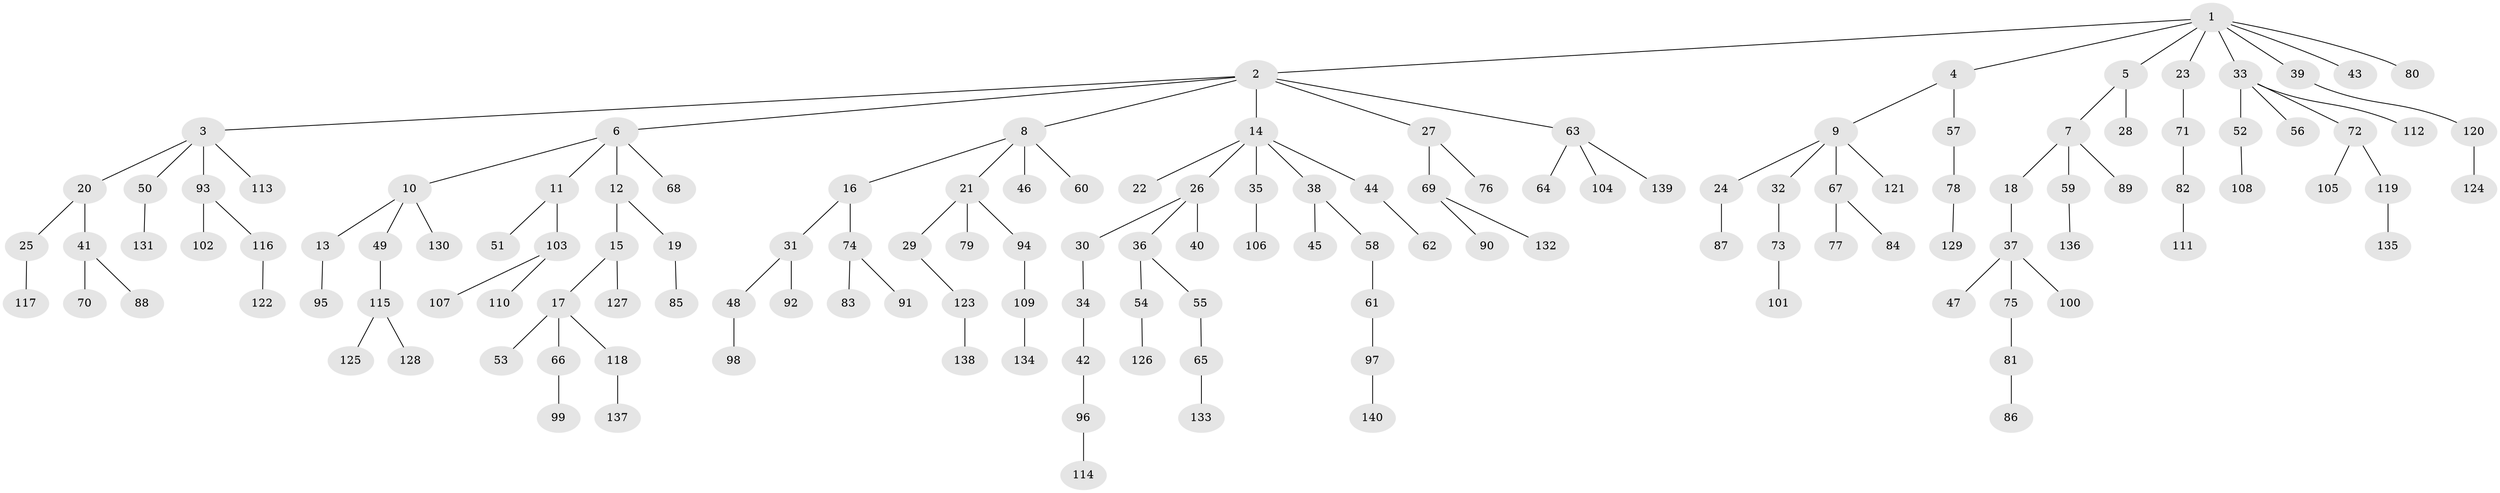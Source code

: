 // Generated by graph-tools (version 1.1) at 2025/37/03/09/25 02:37:09]
// undirected, 140 vertices, 139 edges
graph export_dot {
graph [start="1"]
  node [color=gray90,style=filled];
  1;
  2;
  3;
  4;
  5;
  6;
  7;
  8;
  9;
  10;
  11;
  12;
  13;
  14;
  15;
  16;
  17;
  18;
  19;
  20;
  21;
  22;
  23;
  24;
  25;
  26;
  27;
  28;
  29;
  30;
  31;
  32;
  33;
  34;
  35;
  36;
  37;
  38;
  39;
  40;
  41;
  42;
  43;
  44;
  45;
  46;
  47;
  48;
  49;
  50;
  51;
  52;
  53;
  54;
  55;
  56;
  57;
  58;
  59;
  60;
  61;
  62;
  63;
  64;
  65;
  66;
  67;
  68;
  69;
  70;
  71;
  72;
  73;
  74;
  75;
  76;
  77;
  78;
  79;
  80;
  81;
  82;
  83;
  84;
  85;
  86;
  87;
  88;
  89;
  90;
  91;
  92;
  93;
  94;
  95;
  96;
  97;
  98;
  99;
  100;
  101;
  102;
  103;
  104;
  105;
  106;
  107;
  108;
  109;
  110;
  111;
  112;
  113;
  114;
  115;
  116;
  117;
  118;
  119;
  120;
  121;
  122;
  123;
  124;
  125;
  126;
  127;
  128;
  129;
  130;
  131;
  132;
  133;
  134;
  135;
  136;
  137;
  138;
  139;
  140;
  1 -- 2;
  1 -- 4;
  1 -- 5;
  1 -- 23;
  1 -- 33;
  1 -- 39;
  1 -- 43;
  1 -- 80;
  2 -- 3;
  2 -- 6;
  2 -- 8;
  2 -- 14;
  2 -- 27;
  2 -- 63;
  3 -- 20;
  3 -- 50;
  3 -- 93;
  3 -- 113;
  4 -- 9;
  4 -- 57;
  5 -- 7;
  5 -- 28;
  6 -- 10;
  6 -- 11;
  6 -- 12;
  6 -- 68;
  7 -- 18;
  7 -- 59;
  7 -- 89;
  8 -- 16;
  8 -- 21;
  8 -- 46;
  8 -- 60;
  9 -- 24;
  9 -- 32;
  9 -- 67;
  9 -- 121;
  10 -- 13;
  10 -- 49;
  10 -- 130;
  11 -- 51;
  11 -- 103;
  12 -- 15;
  12 -- 19;
  13 -- 95;
  14 -- 22;
  14 -- 26;
  14 -- 35;
  14 -- 38;
  14 -- 44;
  15 -- 17;
  15 -- 127;
  16 -- 31;
  16 -- 74;
  17 -- 53;
  17 -- 66;
  17 -- 118;
  18 -- 37;
  19 -- 85;
  20 -- 25;
  20 -- 41;
  21 -- 29;
  21 -- 79;
  21 -- 94;
  23 -- 71;
  24 -- 87;
  25 -- 117;
  26 -- 30;
  26 -- 36;
  26 -- 40;
  27 -- 69;
  27 -- 76;
  29 -- 123;
  30 -- 34;
  31 -- 48;
  31 -- 92;
  32 -- 73;
  33 -- 52;
  33 -- 56;
  33 -- 72;
  33 -- 112;
  34 -- 42;
  35 -- 106;
  36 -- 54;
  36 -- 55;
  37 -- 47;
  37 -- 75;
  37 -- 100;
  38 -- 45;
  38 -- 58;
  39 -- 120;
  41 -- 70;
  41 -- 88;
  42 -- 96;
  44 -- 62;
  48 -- 98;
  49 -- 115;
  50 -- 131;
  52 -- 108;
  54 -- 126;
  55 -- 65;
  57 -- 78;
  58 -- 61;
  59 -- 136;
  61 -- 97;
  63 -- 64;
  63 -- 104;
  63 -- 139;
  65 -- 133;
  66 -- 99;
  67 -- 77;
  67 -- 84;
  69 -- 90;
  69 -- 132;
  71 -- 82;
  72 -- 105;
  72 -- 119;
  73 -- 101;
  74 -- 83;
  74 -- 91;
  75 -- 81;
  78 -- 129;
  81 -- 86;
  82 -- 111;
  93 -- 102;
  93 -- 116;
  94 -- 109;
  96 -- 114;
  97 -- 140;
  103 -- 107;
  103 -- 110;
  109 -- 134;
  115 -- 125;
  115 -- 128;
  116 -- 122;
  118 -- 137;
  119 -- 135;
  120 -- 124;
  123 -- 138;
}
